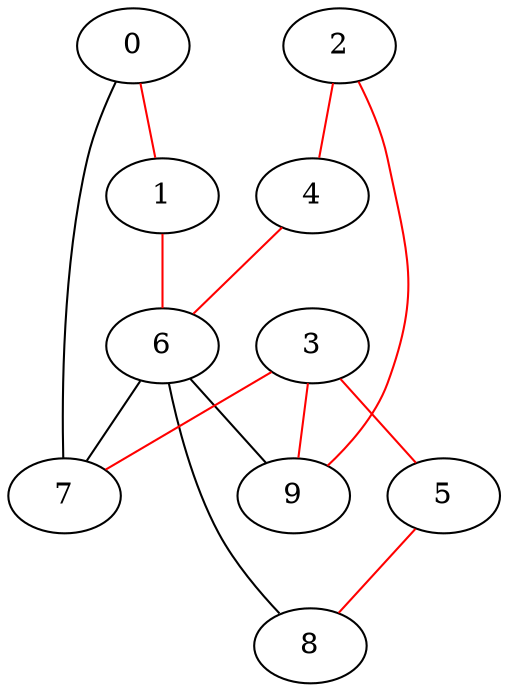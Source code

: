 graph one
{
0 -- 1 [color = red ];
0 -- 7 [color = black ];
1 -- 6 [color = red ];
2 -- 4 [color = red ];
2 -- 9 [color = red ];
3 -- 5 [color = red ];
3 -- 7 [color = red ];
3 -- 9 [color = red ];
4 -- 6 [color = red ];
5 -- 8 [color = red ];
6 -- 7 [color = black ];
6 -- 8 [color = black ];
6 -- 9 [color = black ];
}
